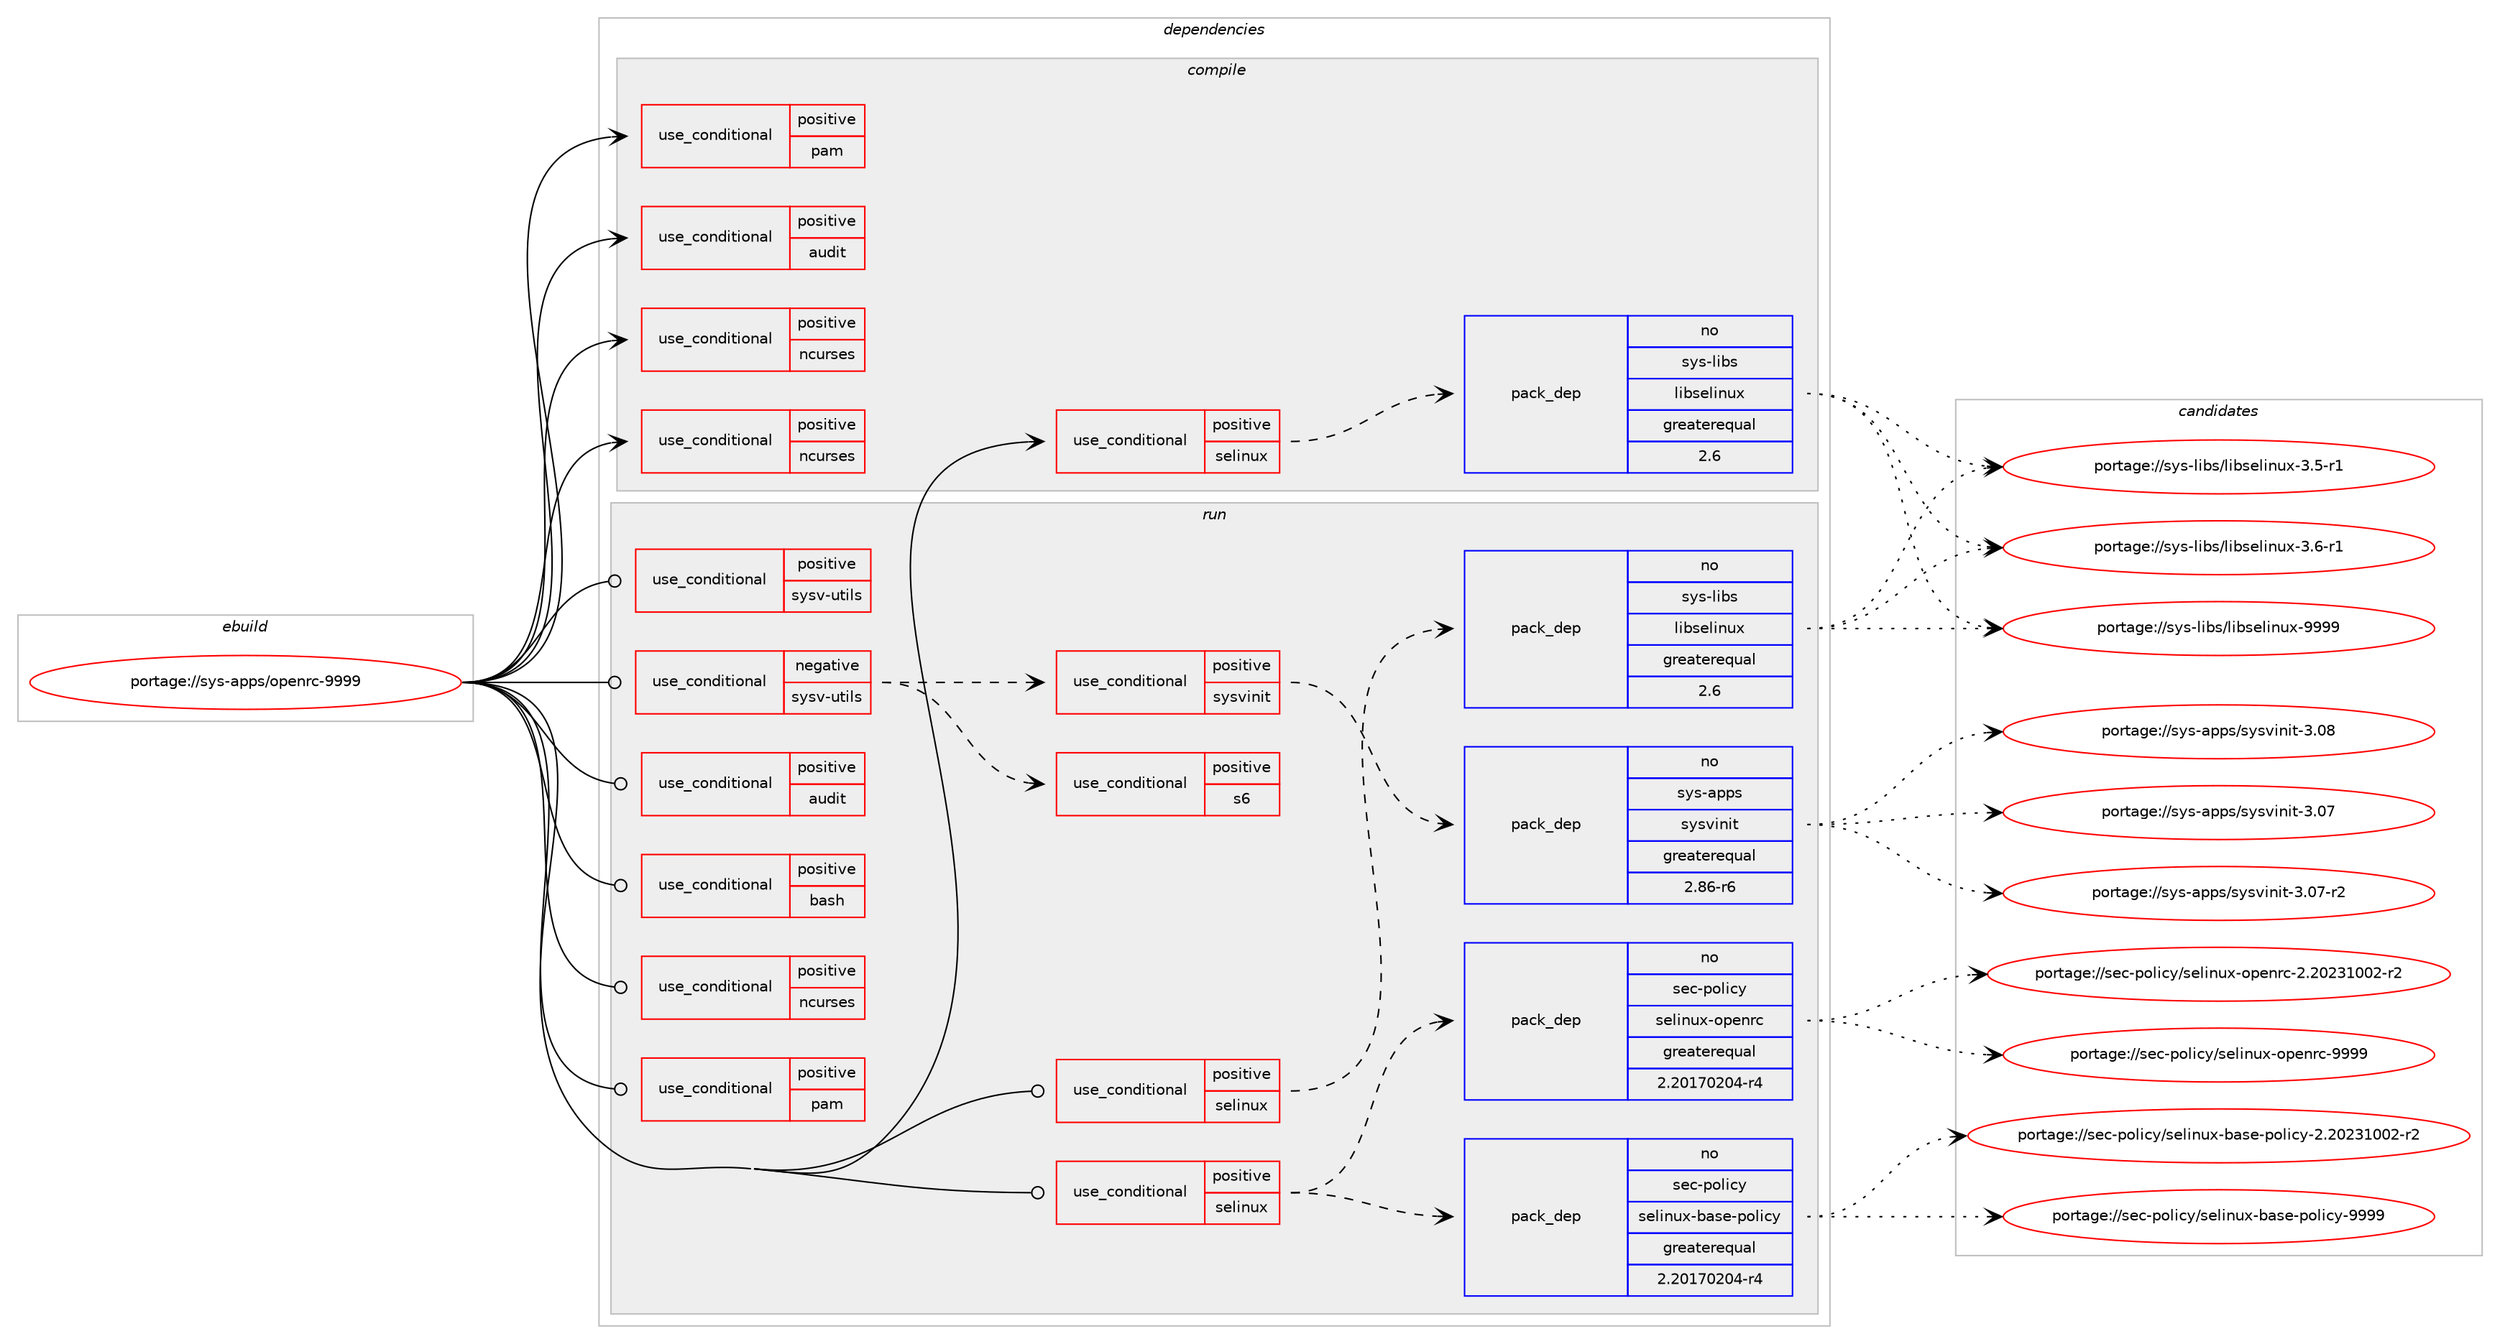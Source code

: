 digraph prolog {

# *************
# Graph options
# *************

newrank=true;
concentrate=true;
compound=true;
graph [rankdir=LR,fontname=Helvetica,fontsize=10,ranksep=1.5];#, ranksep=2.5, nodesep=0.2];
edge  [arrowhead=vee];
node  [fontname=Helvetica,fontsize=10];

# **********
# The ebuild
# **********

subgraph cluster_leftcol {
color=gray;
rank=same;
label=<<i>ebuild</i>>;
id [label="portage://sys-apps/openrc-9999", color=red, width=4, href="../sys-apps/openrc-9999.svg"];
}

# ****************
# The dependencies
# ****************

subgraph cluster_midcol {
color=gray;
label=<<i>dependencies</i>>;
subgraph cluster_compile {
fillcolor="#eeeeee";
style=filled;
label=<<i>compile</i>>;
subgraph cond12411 {
dependency18177 [label=<<TABLE BORDER="0" CELLBORDER="1" CELLSPACING="0" CELLPADDING="4"><TR><TD ROWSPAN="3" CELLPADDING="10">use_conditional</TD></TR><TR><TD>positive</TD></TR><TR><TD>audit</TD></TR></TABLE>>, shape=none, color=red];
# *** BEGIN UNKNOWN DEPENDENCY TYPE (TODO) ***
# dependency18177 -> package_dependency(portage://sys-apps/openrc-9999,install,no,sys-process,audit,none,[,,],[],[])
# *** END UNKNOWN DEPENDENCY TYPE (TODO) ***

}
id:e -> dependency18177:w [weight=20,style="solid",arrowhead="vee"];
subgraph cond12412 {
dependency18178 [label=<<TABLE BORDER="0" CELLBORDER="1" CELLSPACING="0" CELLPADDING="4"><TR><TD ROWSPAN="3" CELLPADDING="10">use_conditional</TD></TR><TR><TD>positive</TD></TR><TR><TD>ncurses</TD></TR></TABLE>>, shape=none, color=red];
# *** BEGIN UNKNOWN DEPENDENCY TYPE (TODO) ***
# dependency18178 -> package_dependency(portage://sys-apps/openrc-9999,install,no,sys-libs,ncurses,none,[,,],[slot(0),equal],[])
# *** END UNKNOWN DEPENDENCY TYPE (TODO) ***

}
id:e -> dependency18178:w [weight=20,style="solid",arrowhead="vee"];
subgraph cond12413 {
dependency18179 [label=<<TABLE BORDER="0" CELLBORDER="1" CELLSPACING="0" CELLPADDING="4"><TR><TD ROWSPAN="3" CELLPADDING="10">use_conditional</TD></TR><TR><TD>positive</TD></TR><TR><TD>ncurses</TD></TR></TABLE>>, shape=none, color=red];
# *** BEGIN UNKNOWN DEPENDENCY TYPE (TODO) ***
# dependency18179 -> package_dependency(portage://sys-apps/openrc-9999,install,no,virtual,pkgconfig,none,[,,],[],[])
# *** END UNKNOWN DEPENDENCY TYPE (TODO) ***

}
id:e -> dependency18179:w [weight=20,style="solid",arrowhead="vee"];
subgraph cond12414 {
dependency18180 [label=<<TABLE BORDER="0" CELLBORDER="1" CELLSPACING="0" CELLPADDING="4"><TR><TD ROWSPAN="3" CELLPADDING="10">use_conditional</TD></TR><TR><TD>positive</TD></TR><TR><TD>pam</TD></TR></TABLE>>, shape=none, color=red];
# *** BEGIN UNKNOWN DEPENDENCY TYPE (TODO) ***
# dependency18180 -> package_dependency(portage://sys-apps/openrc-9999,install,no,sys-libs,pam,none,[,,],[],[])
# *** END UNKNOWN DEPENDENCY TYPE (TODO) ***

}
id:e -> dependency18180:w [weight=20,style="solid",arrowhead="vee"];
subgraph cond12415 {
dependency18181 [label=<<TABLE BORDER="0" CELLBORDER="1" CELLSPACING="0" CELLPADDING="4"><TR><TD ROWSPAN="3" CELLPADDING="10">use_conditional</TD></TR><TR><TD>positive</TD></TR><TR><TD>selinux</TD></TR></TABLE>>, shape=none, color=red];
# *** BEGIN UNKNOWN DEPENDENCY TYPE (TODO) ***
# dependency18181 -> package_dependency(portage://sys-apps/openrc-9999,install,no,sys-apps,policycoreutils,none,[,,],[],[])
# *** END UNKNOWN DEPENDENCY TYPE (TODO) ***

subgraph pack5588 {
dependency18182 [label=<<TABLE BORDER="0" CELLBORDER="1" CELLSPACING="0" CELLPADDING="4" WIDTH="220"><TR><TD ROWSPAN="6" CELLPADDING="30">pack_dep</TD></TR><TR><TD WIDTH="110">no</TD></TR><TR><TD>sys-libs</TD></TR><TR><TD>libselinux</TD></TR><TR><TD>greaterequal</TD></TR><TR><TD>2.6</TD></TR></TABLE>>, shape=none, color=blue];
}
dependency18181:e -> dependency18182:w [weight=20,style="dashed",arrowhead="vee"];
}
id:e -> dependency18181:w [weight=20,style="solid",arrowhead="vee"];
# *** BEGIN UNKNOWN DEPENDENCY TYPE (TODO) ***
# id -> package_dependency(portage://sys-apps/openrc-9999,install,no,sys-process,psmisc,none,[,,],[],[])
# *** END UNKNOWN DEPENDENCY TYPE (TODO) ***

# *** BEGIN UNKNOWN DEPENDENCY TYPE (TODO) ***
# id -> package_dependency(portage://sys-apps/openrc-9999,install,no,virtual,os-headers,none,[,,],[],[])
# *** END UNKNOWN DEPENDENCY TYPE (TODO) ***

}
subgraph cluster_compileandrun {
fillcolor="#eeeeee";
style=filled;
label=<<i>compile and run</i>>;
}
subgraph cluster_run {
fillcolor="#eeeeee";
style=filled;
label=<<i>run</i>>;
subgraph cond12416 {
dependency18183 [label=<<TABLE BORDER="0" CELLBORDER="1" CELLSPACING="0" CELLPADDING="4"><TR><TD ROWSPAN="3" CELLPADDING="10">use_conditional</TD></TR><TR><TD>negative</TD></TR><TR><TD>sysv-utils</TD></TR></TABLE>>, shape=none, color=red];
subgraph cond12417 {
dependency18184 [label=<<TABLE BORDER="0" CELLBORDER="1" CELLSPACING="0" CELLPADDING="4"><TR><TD ROWSPAN="3" CELLPADDING="10">use_conditional</TD></TR><TR><TD>positive</TD></TR><TR><TD>sysvinit</TD></TR></TABLE>>, shape=none, color=red];
subgraph pack5589 {
dependency18185 [label=<<TABLE BORDER="0" CELLBORDER="1" CELLSPACING="0" CELLPADDING="4" WIDTH="220"><TR><TD ROWSPAN="6" CELLPADDING="30">pack_dep</TD></TR><TR><TD WIDTH="110">no</TD></TR><TR><TD>sys-apps</TD></TR><TR><TD>sysvinit</TD></TR><TR><TD>greaterequal</TD></TR><TR><TD>2.86-r6</TD></TR></TABLE>>, shape=none, color=blue];
}
dependency18184:e -> dependency18185:w [weight=20,style="dashed",arrowhead="vee"];
}
dependency18183:e -> dependency18184:w [weight=20,style="dashed",arrowhead="vee"];
subgraph cond12418 {
dependency18186 [label=<<TABLE BORDER="0" CELLBORDER="1" CELLSPACING="0" CELLPADDING="4"><TR><TD ROWSPAN="3" CELLPADDING="10">use_conditional</TD></TR><TR><TD>positive</TD></TR><TR><TD>s6</TD></TR></TABLE>>, shape=none, color=red];
# *** BEGIN UNKNOWN DEPENDENCY TYPE (TODO) ***
# dependency18186 -> package_dependency(portage://sys-apps/openrc-9999,run,no,sys-apps,s6-linux-init,none,[,,],[],[use(enable(sysv-utils),negative)])
# *** END UNKNOWN DEPENDENCY TYPE (TODO) ***

}
dependency18183:e -> dependency18186:w [weight=20,style="dashed",arrowhead="vee"];
}
id:e -> dependency18183:w [weight=20,style="solid",arrowhead="odot"];
subgraph cond12419 {
dependency18187 [label=<<TABLE BORDER="0" CELLBORDER="1" CELLSPACING="0" CELLPADDING="4"><TR><TD ROWSPAN="3" CELLPADDING="10">use_conditional</TD></TR><TR><TD>positive</TD></TR><TR><TD>audit</TD></TR></TABLE>>, shape=none, color=red];
# *** BEGIN UNKNOWN DEPENDENCY TYPE (TODO) ***
# dependency18187 -> package_dependency(portage://sys-apps/openrc-9999,run,no,sys-process,audit,none,[,,],[],[])
# *** END UNKNOWN DEPENDENCY TYPE (TODO) ***

}
id:e -> dependency18187:w [weight=20,style="solid",arrowhead="odot"];
subgraph cond12420 {
dependency18188 [label=<<TABLE BORDER="0" CELLBORDER="1" CELLSPACING="0" CELLPADDING="4"><TR><TD ROWSPAN="3" CELLPADDING="10">use_conditional</TD></TR><TR><TD>positive</TD></TR><TR><TD>bash</TD></TR></TABLE>>, shape=none, color=red];
# *** BEGIN UNKNOWN DEPENDENCY TYPE (TODO) ***
# dependency18188 -> package_dependency(portage://sys-apps/openrc-9999,run,no,app-shells,bash,none,[,,],[],[])
# *** END UNKNOWN DEPENDENCY TYPE (TODO) ***

}
id:e -> dependency18188:w [weight=20,style="solid",arrowhead="odot"];
subgraph cond12421 {
dependency18189 [label=<<TABLE BORDER="0" CELLBORDER="1" CELLSPACING="0" CELLPADDING="4"><TR><TD ROWSPAN="3" CELLPADDING="10">use_conditional</TD></TR><TR><TD>positive</TD></TR><TR><TD>ncurses</TD></TR></TABLE>>, shape=none, color=red];
# *** BEGIN UNKNOWN DEPENDENCY TYPE (TODO) ***
# dependency18189 -> package_dependency(portage://sys-apps/openrc-9999,run,no,sys-libs,ncurses,none,[,,],[slot(0),equal],[])
# *** END UNKNOWN DEPENDENCY TYPE (TODO) ***

}
id:e -> dependency18189:w [weight=20,style="solid",arrowhead="odot"];
subgraph cond12422 {
dependency18190 [label=<<TABLE BORDER="0" CELLBORDER="1" CELLSPACING="0" CELLPADDING="4"><TR><TD ROWSPAN="3" CELLPADDING="10">use_conditional</TD></TR><TR><TD>positive</TD></TR><TR><TD>pam</TD></TR></TABLE>>, shape=none, color=red];
# *** BEGIN UNKNOWN DEPENDENCY TYPE (TODO) ***
# dependency18190 -> package_dependency(portage://sys-apps/openrc-9999,run,no,sys-libs,pam,none,[,,],[],[])
# *** END UNKNOWN DEPENDENCY TYPE (TODO) ***

}
id:e -> dependency18190:w [weight=20,style="solid",arrowhead="odot"];
subgraph cond12423 {
dependency18191 [label=<<TABLE BORDER="0" CELLBORDER="1" CELLSPACING="0" CELLPADDING="4"><TR><TD ROWSPAN="3" CELLPADDING="10">use_conditional</TD></TR><TR><TD>positive</TD></TR><TR><TD>selinux</TD></TR></TABLE>>, shape=none, color=red];
subgraph pack5590 {
dependency18192 [label=<<TABLE BORDER="0" CELLBORDER="1" CELLSPACING="0" CELLPADDING="4" WIDTH="220"><TR><TD ROWSPAN="6" CELLPADDING="30">pack_dep</TD></TR><TR><TD WIDTH="110">no</TD></TR><TR><TD>sec-policy</TD></TR><TR><TD>selinux-base-policy</TD></TR><TR><TD>greaterequal</TD></TR><TR><TD>2.20170204-r4</TD></TR></TABLE>>, shape=none, color=blue];
}
dependency18191:e -> dependency18192:w [weight=20,style="dashed",arrowhead="vee"];
subgraph pack5591 {
dependency18193 [label=<<TABLE BORDER="0" CELLBORDER="1" CELLSPACING="0" CELLPADDING="4" WIDTH="220"><TR><TD ROWSPAN="6" CELLPADDING="30">pack_dep</TD></TR><TR><TD WIDTH="110">no</TD></TR><TR><TD>sec-policy</TD></TR><TR><TD>selinux-openrc</TD></TR><TR><TD>greaterequal</TD></TR><TR><TD>2.20170204-r4</TD></TR></TABLE>>, shape=none, color=blue];
}
dependency18191:e -> dependency18193:w [weight=20,style="dashed",arrowhead="vee"];
}
id:e -> dependency18191:w [weight=20,style="solid",arrowhead="odot"];
subgraph cond12424 {
dependency18194 [label=<<TABLE BORDER="0" CELLBORDER="1" CELLSPACING="0" CELLPADDING="4"><TR><TD ROWSPAN="3" CELLPADDING="10">use_conditional</TD></TR><TR><TD>positive</TD></TR><TR><TD>selinux</TD></TR></TABLE>>, shape=none, color=red];
# *** BEGIN UNKNOWN DEPENDENCY TYPE (TODO) ***
# dependency18194 -> package_dependency(portage://sys-apps/openrc-9999,run,no,sys-apps,policycoreutils,none,[,,],[],[])
# *** END UNKNOWN DEPENDENCY TYPE (TODO) ***

subgraph pack5592 {
dependency18195 [label=<<TABLE BORDER="0" CELLBORDER="1" CELLSPACING="0" CELLPADDING="4" WIDTH="220"><TR><TD ROWSPAN="6" CELLPADDING="30">pack_dep</TD></TR><TR><TD WIDTH="110">no</TD></TR><TR><TD>sys-libs</TD></TR><TR><TD>libselinux</TD></TR><TR><TD>greaterequal</TD></TR><TR><TD>2.6</TD></TR></TABLE>>, shape=none, color=blue];
}
dependency18194:e -> dependency18195:w [weight=20,style="dashed",arrowhead="vee"];
}
id:e -> dependency18194:w [weight=20,style="solid",arrowhead="odot"];
subgraph cond12425 {
dependency18196 [label=<<TABLE BORDER="0" CELLBORDER="1" CELLSPACING="0" CELLPADDING="4"><TR><TD ROWSPAN="3" CELLPADDING="10">use_conditional</TD></TR><TR><TD>positive</TD></TR><TR><TD>sysv-utils</TD></TR></TABLE>>, shape=none, color=red];
# *** BEGIN UNKNOWN DEPENDENCY TYPE (TODO) ***
# dependency18196 -> package_dependency(portage://sys-apps/openrc-9999,run,weak,sys-apps,systemd,none,[,,],[],[use(enable(sysv-utils),negative)])
# *** END UNKNOWN DEPENDENCY TYPE (TODO) ***

# *** BEGIN UNKNOWN DEPENDENCY TYPE (TODO) ***
# dependency18196 -> package_dependency(portage://sys-apps/openrc-9999,run,weak,sys-apps,sysvinit,none,[,,],[],[])
# *** END UNKNOWN DEPENDENCY TYPE (TODO) ***

}
id:e -> dependency18196:w [weight=20,style="solid",arrowhead="odot"];
# *** BEGIN UNKNOWN DEPENDENCY TYPE (TODO) ***
# id -> package_dependency(portage://sys-apps/openrc-9999,run,no,sys-process,psmisc,none,[,,],[],[])
# *** END UNKNOWN DEPENDENCY TYPE (TODO) ***

# *** BEGIN UNKNOWN DEPENDENCY TYPE (TODO) ***
# id -> package_dependency(portage://sys-apps/openrc-9999,run,no,virtual,tmpfiles,none,[,,],[],[])
# *** END UNKNOWN DEPENDENCY TYPE (TODO) ***

}
}

# **************
# The candidates
# **************

subgraph cluster_choices {
rank=same;
color=gray;
label=<<i>candidates</i>>;

subgraph choice5588 {
color=black;
nodesep=1;
choice11512111545108105981154710810598115101108105110117120455146534511449 [label="portage://sys-libs/libselinux-3.5-r1", color=red, width=4,href="../sys-libs/libselinux-3.5-r1.svg"];
choice11512111545108105981154710810598115101108105110117120455146544511449 [label="portage://sys-libs/libselinux-3.6-r1", color=red, width=4,href="../sys-libs/libselinux-3.6-r1.svg"];
choice115121115451081059811547108105981151011081051101171204557575757 [label="portage://sys-libs/libselinux-9999", color=red, width=4,href="../sys-libs/libselinux-9999.svg"];
dependency18182:e -> choice11512111545108105981154710810598115101108105110117120455146534511449:w [style=dotted,weight="100"];
dependency18182:e -> choice11512111545108105981154710810598115101108105110117120455146544511449:w [style=dotted,weight="100"];
dependency18182:e -> choice115121115451081059811547108105981151011081051101171204557575757:w [style=dotted,weight="100"];
}
subgraph choice5589 {
color=black;
nodesep=1;
choice1151211154597112112115471151211151181051101051164551464855 [label="portage://sys-apps/sysvinit-3.07", color=red, width=4,href="../sys-apps/sysvinit-3.07.svg"];
choice11512111545971121121154711512111511810511010511645514648554511450 [label="portage://sys-apps/sysvinit-3.07-r2", color=red, width=4,href="../sys-apps/sysvinit-3.07-r2.svg"];
choice1151211154597112112115471151211151181051101051164551464856 [label="portage://sys-apps/sysvinit-3.08", color=red, width=4,href="../sys-apps/sysvinit-3.08.svg"];
dependency18185:e -> choice1151211154597112112115471151211151181051101051164551464855:w [style=dotted,weight="100"];
dependency18185:e -> choice11512111545971121121154711512111511810511010511645514648554511450:w [style=dotted,weight="100"];
dependency18185:e -> choice1151211154597112112115471151211151181051101051164551464856:w [style=dotted,weight="100"];
}
subgraph choice5590 {
color=black;
nodesep=1;
choice11510199451121111081059912147115101108105110117120459897115101451121111081059912145504650485051494848504511450 [label="portage://sec-policy/selinux-base-policy-2.20231002-r2", color=red, width=4,href="../sec-policy/selinux-base-policy-2.20231002-r2.svg"];
choice1151019945112111108105991214711510110810511011712045989711510145112111108105991214557575757 [label="portage://sec-policy/selinux-base-policy-9999", color=red, width=4,href="../sec-policy/selinux-base-policy-9999.svg"];
dependency18192:e -> choice11510199451121111081059912147115101108105110117120459897115101451121111081059912145504650485051494848504511450:w [style=dotted,weight="100"];
dependency18192:e -> choice1151019945112111108105991214711510110810511011712045989711510145112111108105991214557575757:w [style=dotted,weight="100"];
}
subgraph choice5591 {
color=black;
nodesep=1;
choice11510199451121111081059912147115101108105110117120451111121011101149945504650485051494848504511450 [label="portage://sec-policy/selinux-openrc-2.20231002-r2", color=red, width=4,href="../sec-policy/selinux-openrc-2.20231002-r2.svg"];
choice1151019945112111108105991214711510110810511011712045111112101110114994557575757 [label="portage://sec-policy/selinux-openrc-9999", color=red, width=4,href="../sec-policy/selinux-openrc-9999.svg"];
dependency18193:e -> choice11510199451121111081059912147115101108105110117120451111121011101149945504650485051494848504511450:w [style=dotted,weight="100"];
dependency18193:e -> choice1151019945112111108105991214711510110810511011712045111112101110114994557575757:w [style=dotted,weight="100"];
}
subgraph choice5592 {
color=black;
nodesep=1;
choice11512111545108105981154710810598115101108105110117120455146534511449 [label="portage://sys-libs/libselinux-3.5-r1", color=red, width=4,href="../sys-libs/libselinux-3.5-r1.svg"];
choice11512111545108105981154710810598115101108105110117120455146544511449 [label="portage://sys-libs/libselinux-3.6-r1", color=red, width=4,href="../sys-libs/libselinux-3.6-r1.svg"];
choice115121115451081059811547108105981151011081051101171204557575757 [label="portage://sys-libs/libselinux-9999", color=red, width=4,href="../sys-libs/libselinux-9999.svg"];
dependency18195:e -> choice11512111545108105981154710810598115101108105110117120455146534511449:w [style=dotted,weight="100"];
dependency18195:e -> choice11512111545108105981154710810598115101108105110117120455146544511449:w [style=dotted,weight="100"];
dependency18195:e -> choice115121115451081059811547108105981151011081051101171204557575757:w [style=dotted,weight="100"];
}
}

}
